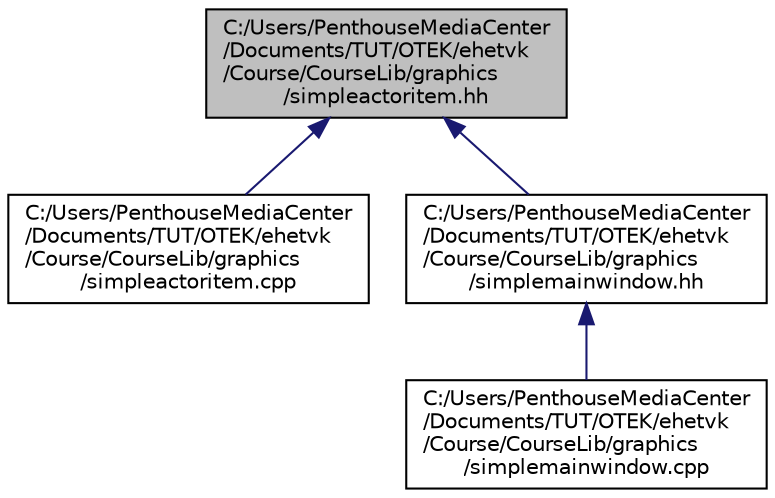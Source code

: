 digraph "C:/Users/PenthouseMediaCenter/Documents/TUT/OTEK/ehetvk/Course/CourseLib/graphics/simpleactoritem.hh"
{
 // LATEX_PDF_SIZE
  edge [fontname="Helvetica",fontsize="10",labelfontname="Helvetica",labelfontsize="10"];
  node [fontname="Helvetica",fontsize="10",shape=record];
  Node1 [label="C:/Users/PenthouseMediaCenter\l/Documents/TUT/OTEK/ehetvk\l/Course/CourseLib/graphics\l/simpleactoritem.hh",height=0.2,width=0.4,color="black", fillcolor="grey75", style="filled", fontcolor="black",tooltip=" "];
  Node1 -> Node2 [dir="back",color="midnightblue",fontsize="10",style="solid",fontname="Helvetica"];
  Node2 [label="C:/Users/PenthouseMediaCenter\l/Documents/TUT/OTEK/ehetvk\l/Course/CourseLib/graphics\l/simpleactoritem.cpp",height=0.2,width=0.4,color="black", fillcolor="white", style="filled",URL="$simpleactoritem_8cpp.html",tooltip=" "];
  Node1 -> Node3 [dir="back",color="midnightblue",fontsize="10",style="solid",fontname="Helvetica"];
  Node3 [label="C:/Users/PenthouseMediaCenter\l/Documents/TUT/OTEK/ehetvk\l/Course/CourseLib/graphics\l/simplemainwindow.hh",height=0.2,width=0.4,color="black", fillcolor="white", style="filled",URL="$simplemainwindow_8hh.html",tooltip=" "];
  Node3 -> Node4 [dir="back",color="midnightblue",fontsize="10",style="solid",fontname="Helvetica"];
  Node4 [label="C:/Users/PenthouseMediaCenter\l/Documents/TUT/OTEK/ehetvk\l/Course/CourseLib/graphics\l/simplemainwindow.cpp",height=0.2,width=0.4,color="black", fillcolor="white", style="filled",URL="$simplemainwindow_8cpp.html",tooltip=" "];
}
